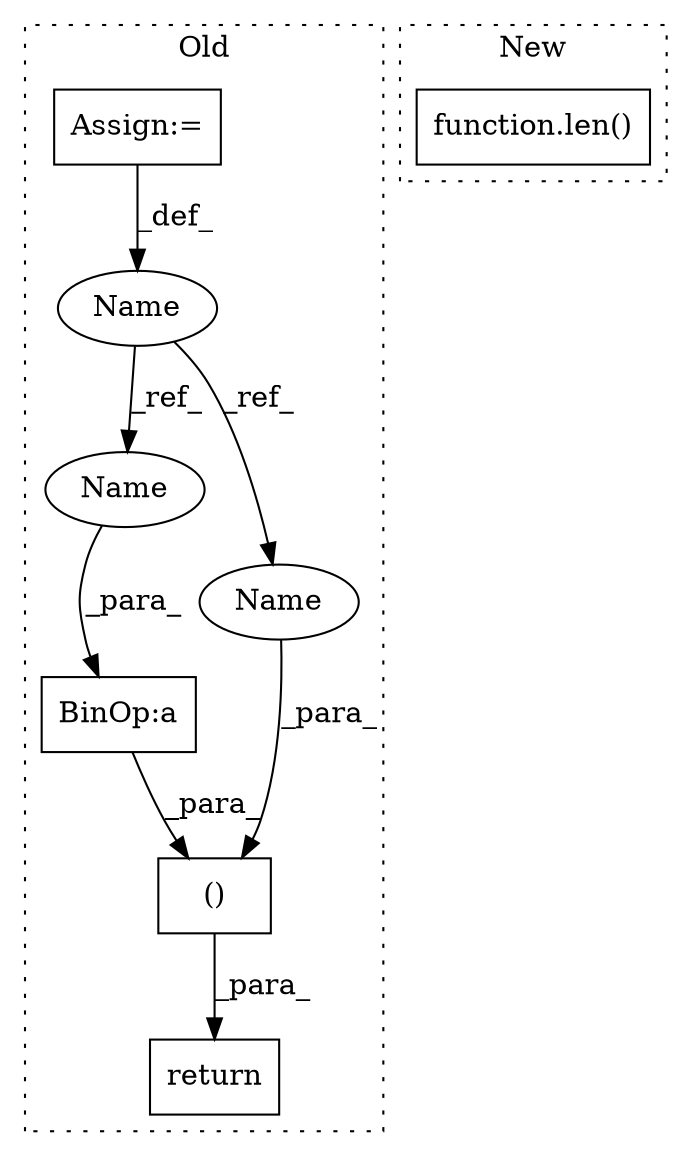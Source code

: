 digraph G {
subgraph cluster0 {
1 [label="()" a="54" s="3487" l="31" shape="box"];
3 [label="return" a="93" s="3478" l="7" shape="box"];
4 [label="Assign:=" a="68" s="3389" l="3" shape="box"];
5 [label="BinOp:a" a="82" s="3491" l="3" shape="box"];
6 [label="Name" a="87" s="3387" l="2" shape="ellipse"];
7 [label="Name" a="87" s="3494" l="2" shape="ellipse"];
8 [label="Name" a="87" s="3485" l="2" shape="ellipse"];
label = "Old";
style="dotted";
}
subgraph cluster1 {
2 [label="function.len()" a="75" s="10285,10300" l="4,1" shape="box"];
label = "New";
style="dotted";
}
1 -> 3 [label="_para_"];
4 -> 6 [label="_def_"];
5 -> 1 [label="_para_"];
6 -> 8 [label="_ref_"];
6 -> 7 [label="_ref_"];
7 -> 5 [label="_para_"];
8 -> 1 [label="_para_"];
}